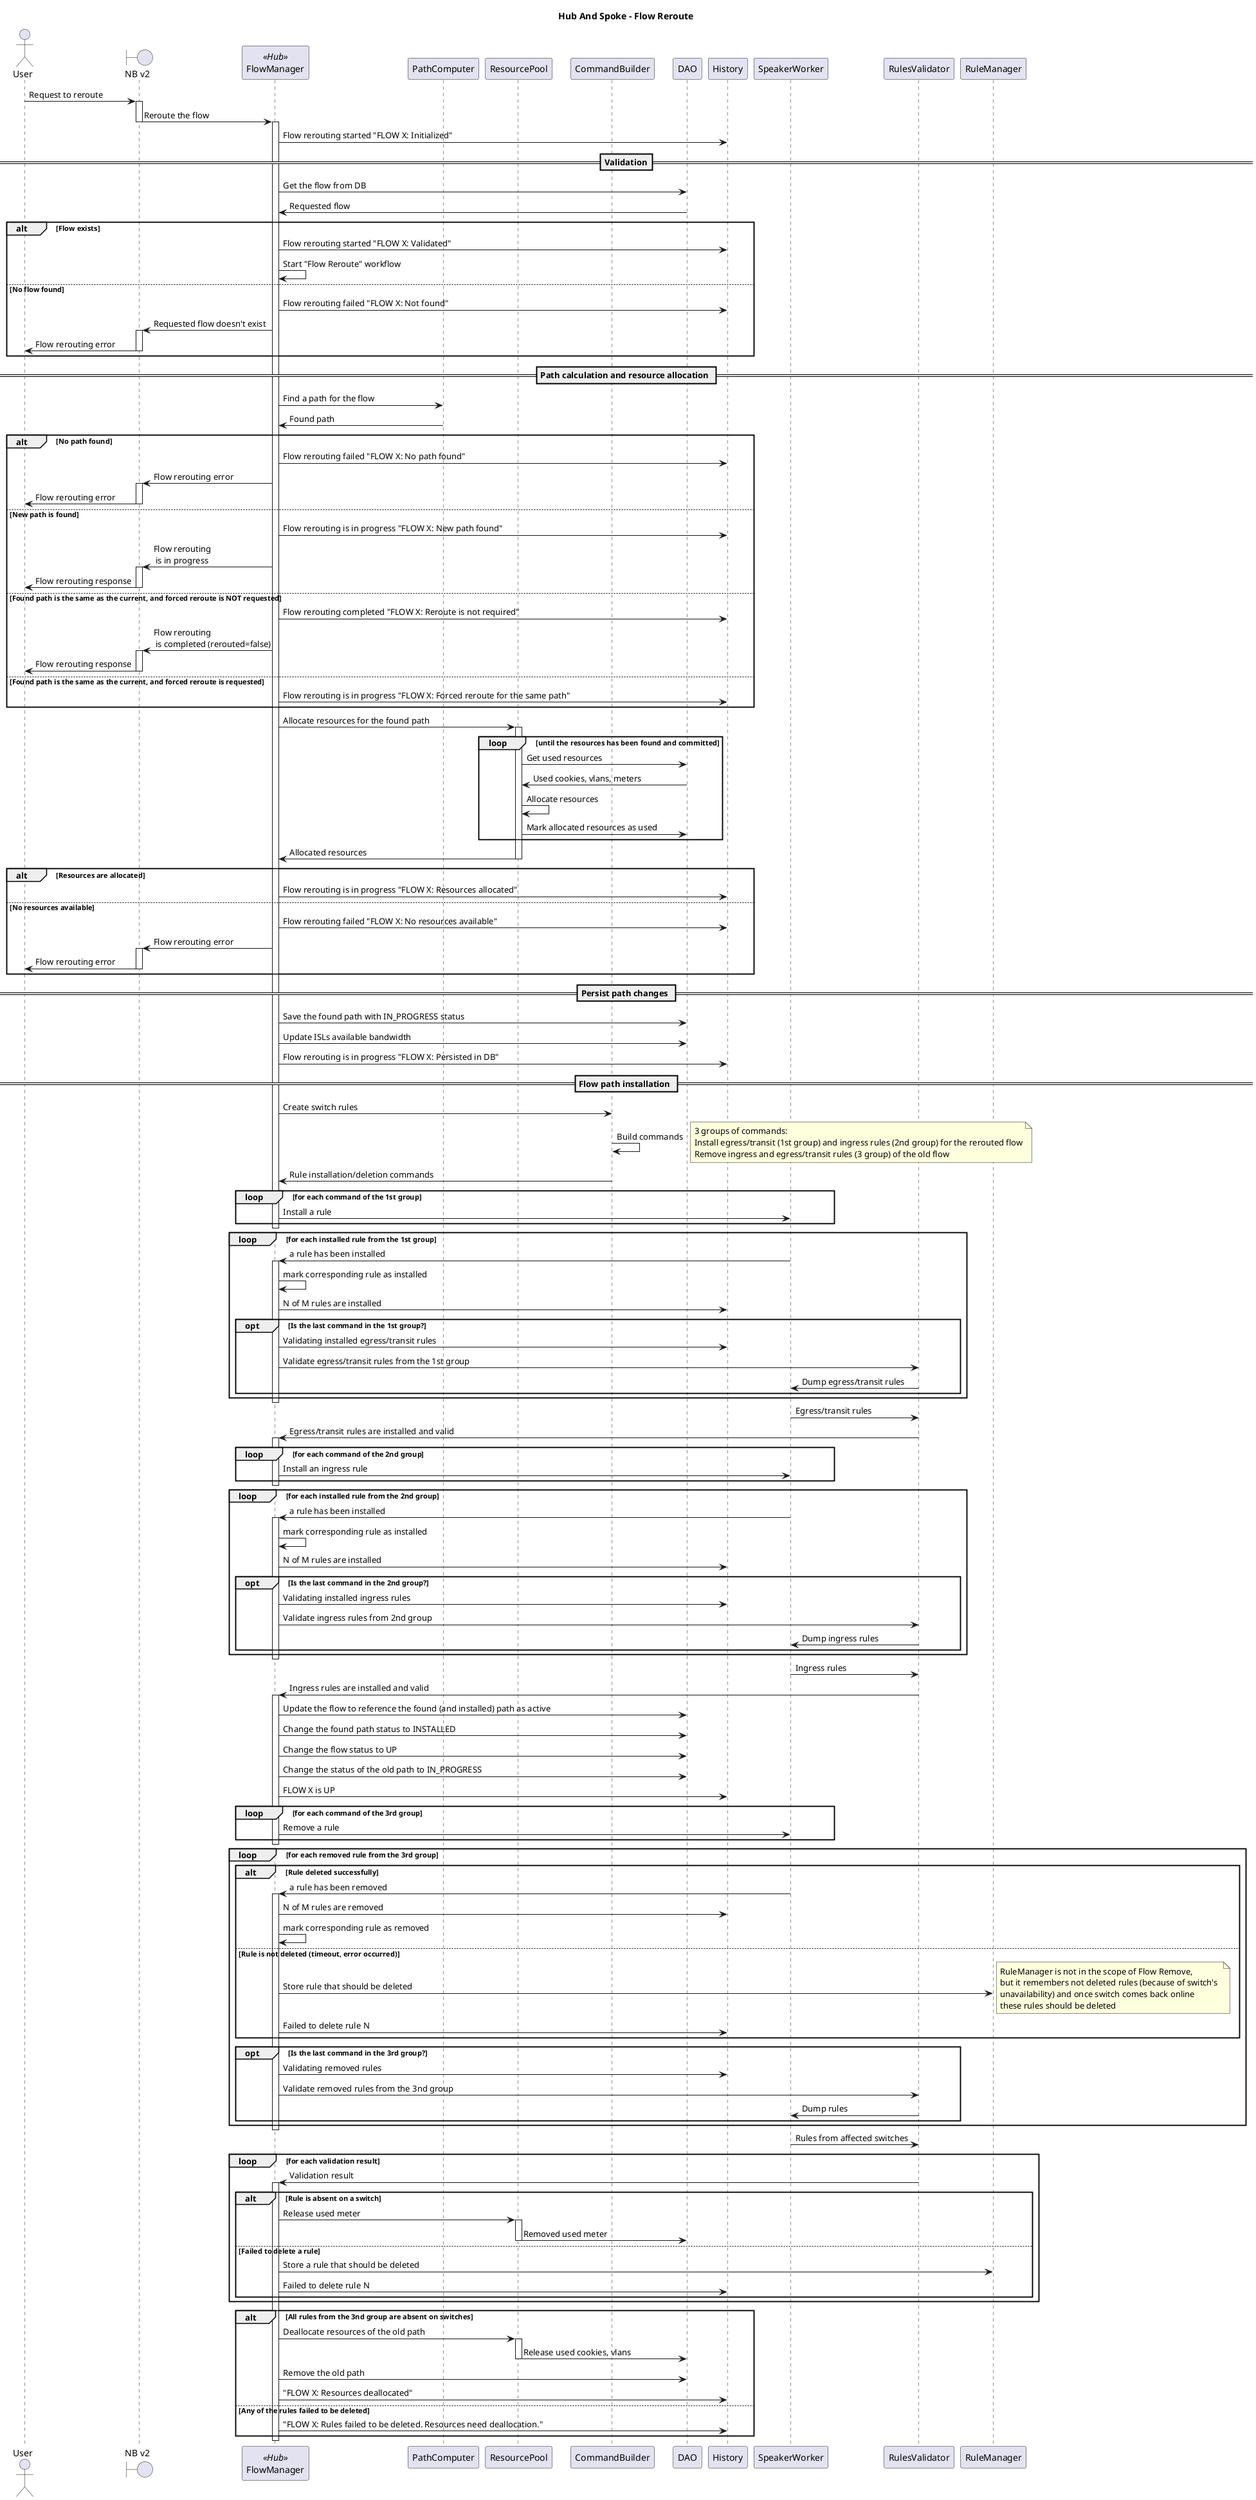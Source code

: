 @startuml
title Hub And Spoke - Flow Reroute

actor User
boundary "NB v2" as NB
participant FlowManager << Hub >>
participant DAO
participant PathComputer
participant ResourcePool
participant CommandBuilder
database DAO
participant History
participant SpeakerWorker
participant RulesValidator
participant RuleManager

User -> NB : Request to reroute

activate NB
NB -> FlowManager : Reroute the flow
deactivate NB
activate FlowManager
FlowManager -> History : Flow rerouting started "FLOW X: Initialized"
 ==Validation==
FlowManager -> DAO : Get the flow from DB
FlowManager <- DAO : Requested flow
alt Flow exists
    FlowManager -> History : Flow rerouting started "FLOW X: Validated"
    FlowManager -> FlowManager : Start "Flow Reroute" workflow
else No flow found
    FlowManager -> History : Flow rerouting failed "FLOW X: Not found"
    NB <- FlowManager : Requested flow doesn't exist
    activate NB
    User <- NB : Flow rerouting error
    deactivate NB
end

== Path calculation and resource allocation ==
FlowManager -> PathComputer : Find a path for the flow
FlowManager <- PathComputer : Found path
alt No path found
    FlowManager -> History : Flow rerouting failed "FLOW X: No path found"
    NB <- FlowManager : Flow rerouting error
    activate NB
    User <- NB : Flow rerouting error
    deactivate NB
else New path is found
    FlowManager -> History : Flow rerouting is in progress "FLOW X: New path found"
    NB <- FlowManager : Flow rerouting\n is in progress
    activate NB
    User <- NB : Flow rerouting response
    deactivate NB
else Found path is the same as the current, and forced reroute is NOT requested
    FlowManager -> History : Flow rerouting completed "FLOW X: Reroute is not required"

    NB <- FlowManager : Flow rerouting\n is completed (rerouted=false)
    activate NB
    User <- NB : Flow rerouting response
    deactivate NB
else Found path is the same as the current, and forced reroute is requested
    FlowManager -> History : Flow rerouting is in progress "FLOW X: Forced reroute for the same path"
end

FlowManager -> ResourcePool : Allocate resources for the found path
activate ResourcePool
    loop until the resources has been found and committed
        ResourcePool -> DAO : Get used resources
        ResourcePool <- DAO : Used cookies, vlans, meters
        ResourcePool -> ResourcePool : Allocate resources
        ResourcePool -> DAO : Mark allocated resources as used
    end
FlowManager <- ResourcePool : Allocated resources
deactivate ResourcePool

alt Resources are allocated
    FlowManager -> History : Flow rerouting is in progress "FLOW X: Resources allocated"
else No resources available
    FlowManager -> History : Flow rerouting failed "FLOW X: No resources available"
    NB <- FlowManager : Flow rerouting error
    activate NB
    User <- NB : Flow rerouting error
    deactivate NB
end

== Persist path changes ==
FlowManager -> DAO : Save the found path with IN_PROGRESS status
FlowManager -> DAO : Update ISLs available bandwidth

FlowManager -> History : Flow rerouting is in progress "FLOW X: Persisted in DB"

 == Flow path installation ==
FlowManager -> CommandBuilder : Create switch rules
CommandBuilder -> CommandBuilder : Build commands
note right : 3 groups of commands:\nInstall egress/transit (1st group) and ingress rules (2nd group) for the rerouted flow\nRemove ingress and egress/transit rules (3 group) of the old flow
FlowManager <- CommandBuilder: Rule installation/deletion commands

loop for each command of the 1st group
    FlowManager -> SpeakerWorker : Install a rule
end
deactivate FlowManager

loop for each installed rule from the 1st group
    FlowManager <- SpeakerWorker : a rule has been installed
    activate FlowManager
    FlowManager -> FlowManager : mark corresponding rule as installed
    FlowManager -> History : N of M rules are installed
    opt Is the last command in the 1st group?
        FlowManager -> History : Validating installed egress/transit rules
        FlowManager -> RulesValidator : Validate egress/transit rules from the 1st group
        RulesValidator -> SpeakerWorker : Dump egress/transit rules
    end
end
deactivate FlowManager

RulesValidator <- SpeakerWorker : Egress/transit rules
FlowManager <- RulesValidator : Egress/transit rules are installed and valid
activate FlowManager
loop for each command of the 2nd group
    FlowManager -> SpeakerWorker : Install an ingress rule
end
deactivate FlowManager

loop for each installed rule from the 2nd group
    FlowManager <- SpeakerWorker : a rule has been installed
    activate FlowManager
    FlowManager -> FlowManager : mark corresponding rule as installed
    FlowManager -> History : N of M rules are installed
    opt Is the last command in the 2nd group?
        FlowManager -> History : Validating installed ingress rules
        FlowManager -> RulesValidator : Validate ingress rules from 2nd group
        RulesValidator -> SpeakerWorker : Dump ingress rules
    end
end
deactivate FlowManager

RulesValidator <- SpeakerWorker : Ingress rules
FlowManager <- RulesValidator : Ingress rules are installed and valid
activate FlowManager

FlowManager -> DAO : Update the flow to reference the found (and installed) path as active
FlowManager -> DAO : Change the found path status to INSTALLED
FlowManager -> DAO : Change the flow status to UP
FlowManager -> DAO : Change the status of the old path to IN_PROGRESS

FlowManager -> History : FLOW X is UP

loop for each command of the 3rd group
    FlowManager -> SpeakerWorker : Remove a rule
end
deactivate FlowManager

loop for each removed rule from the 3rd group
    alt Rule deleted successfully
        FlowManager <- SpeakerWorker : a rule has been removed
        activate FlowManager
        FlowManager -> History : N of M rules are removed
        FlowManager -> FlowManager : mark corresponding rule as removed
    else Rule is not deleted (timeout, error occurred)
        FlowManager -> RuleManager : Store rule that should be deleted
        note right : RuleManager is not in the scope of Flow Remove, \nbut it remembers not deleted rules (because of switch's \nunavailability) and once switch comes back online \nthese rules should be deleted
        FlowManager -> History : Failed to delete rule N
    end
    opt Is the last command in the 3rd group?
        FlowManager -> History : Validating removed rules
        FlowManager -> RulesValidator : Validate removed rules from the 3nd group
        RulesValidator -> SpeakerWorker : Dump rules
    end
end
deactivate FlowManager

RulesValidator <- SpeakerWorker : Rules from affected switches
loop for each validation result
    FlowManager <- RulesValidator : Validation result
    activate FlowManager
    alt Rule is absent on a switch
        FlowManager -> ResourcePool : Release used meter
        activate ResourcePool
        ResourcePool -> DAO : Removed used meter
        deactivate ResourcePool
    else Failed to delete a rule
        FlowManager -> RuleManager : Store a rule that should be deleted
        FlowManager -> History : Failed to delete rule N
    end
end

alt All rules from the 3nd group are absent on switches
    FlowManager -> ResourcePool : Deallocate resources of the old path
    activate ResourcePool
    ResourcePool -> DAO : Release used cookies, vlans
    deactivate ResourcePool

    FlowManager -> DAO : Remove the old path

    FlowManager -> History : "FLOW X: Resources deallocated"
else Any of the rules failed to be deleted
    FlowManager -> History : "FLOW X: Rules failed to be deleted. Resources need deallocation."
end

deactivate FlowManager

@endumlclean up